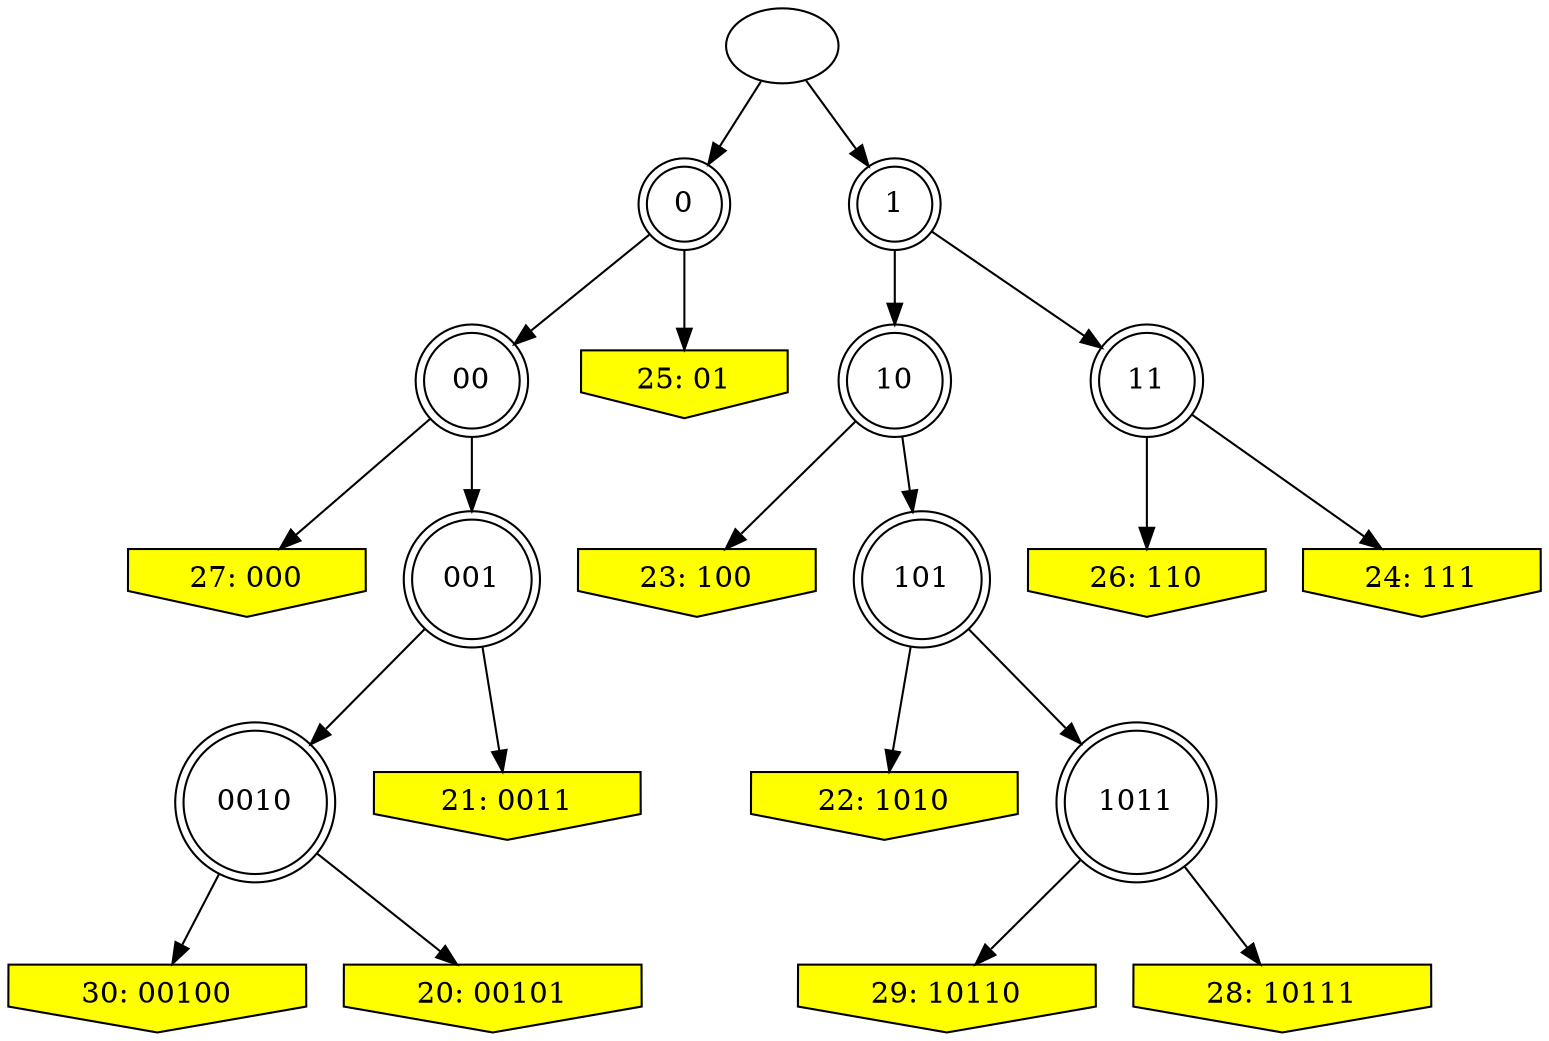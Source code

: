 // Huffman Tree
digraph {
	0 [label=0 shape=doublecircle]
	"" -> 0
	00 [label=00 shape=doublecircle]
	0 -> 00
	000 [label="27: 000" color=black fillcolor=yellow shape=invhouse style=filled]
	00 -> 000
	001 [label=001 shape=doublecircle]
	00 -> 001
	0010 [label=0010 shape=doublecircle]
	001 -> 0010
	00100 [label="30: 00100" color=black fillcolor=yellow shape=invhouse style=filled]
	0010 -> 00100
	00101 [label="20: 00101" color=black fillcolor=yellow shape=invhouse style=filled]
	0010 -> 00101
	0011 [label="21: 0011" color=black fillcolor=yellow shape=invhouse style=filled]
	001 -> 0011
	01 [label="25: 01" color=black fillcolor=yellow shape=invhouse style=filled]
	0 -> 01
	1 [label=1 shape=doublecircle]
	"" -> 1
	10 [label=10 shape=doublecircle]
	1 -> 10
	100 [label="23: 100" color=black fillcolor=yellow shape=invhouse style=filled]
	10 -> 100
	101 [label=101 shape=doublecircle]
	10 -> 101
	1010 [label="22: 1010" color=black fillcolor=yellow shape=invhouse style=filled]
	101 -> 1010
	1011 [label=1011 shape=doublecircle]
	101 -> 1011
	10110 [label="29: 10110" color=black fillcolor=yellow shape=invhouse style=filled]
	1011 -> 10110
	10111 [label="28: 10111" color=black fillcolor=yellow shape=invhouse style=filled]
	1011 -> 10111
	11 [label=11 shape=doublecircle]
	1 -> 11
	110 [label="26: 110" color=black fillcolor=yellow shape=invhouse style=filled]
	11 -> 110
	111 [label="24: 111" color=black fillcolor=yellow shape=invhouse style=filled]
	11 -> 111
}